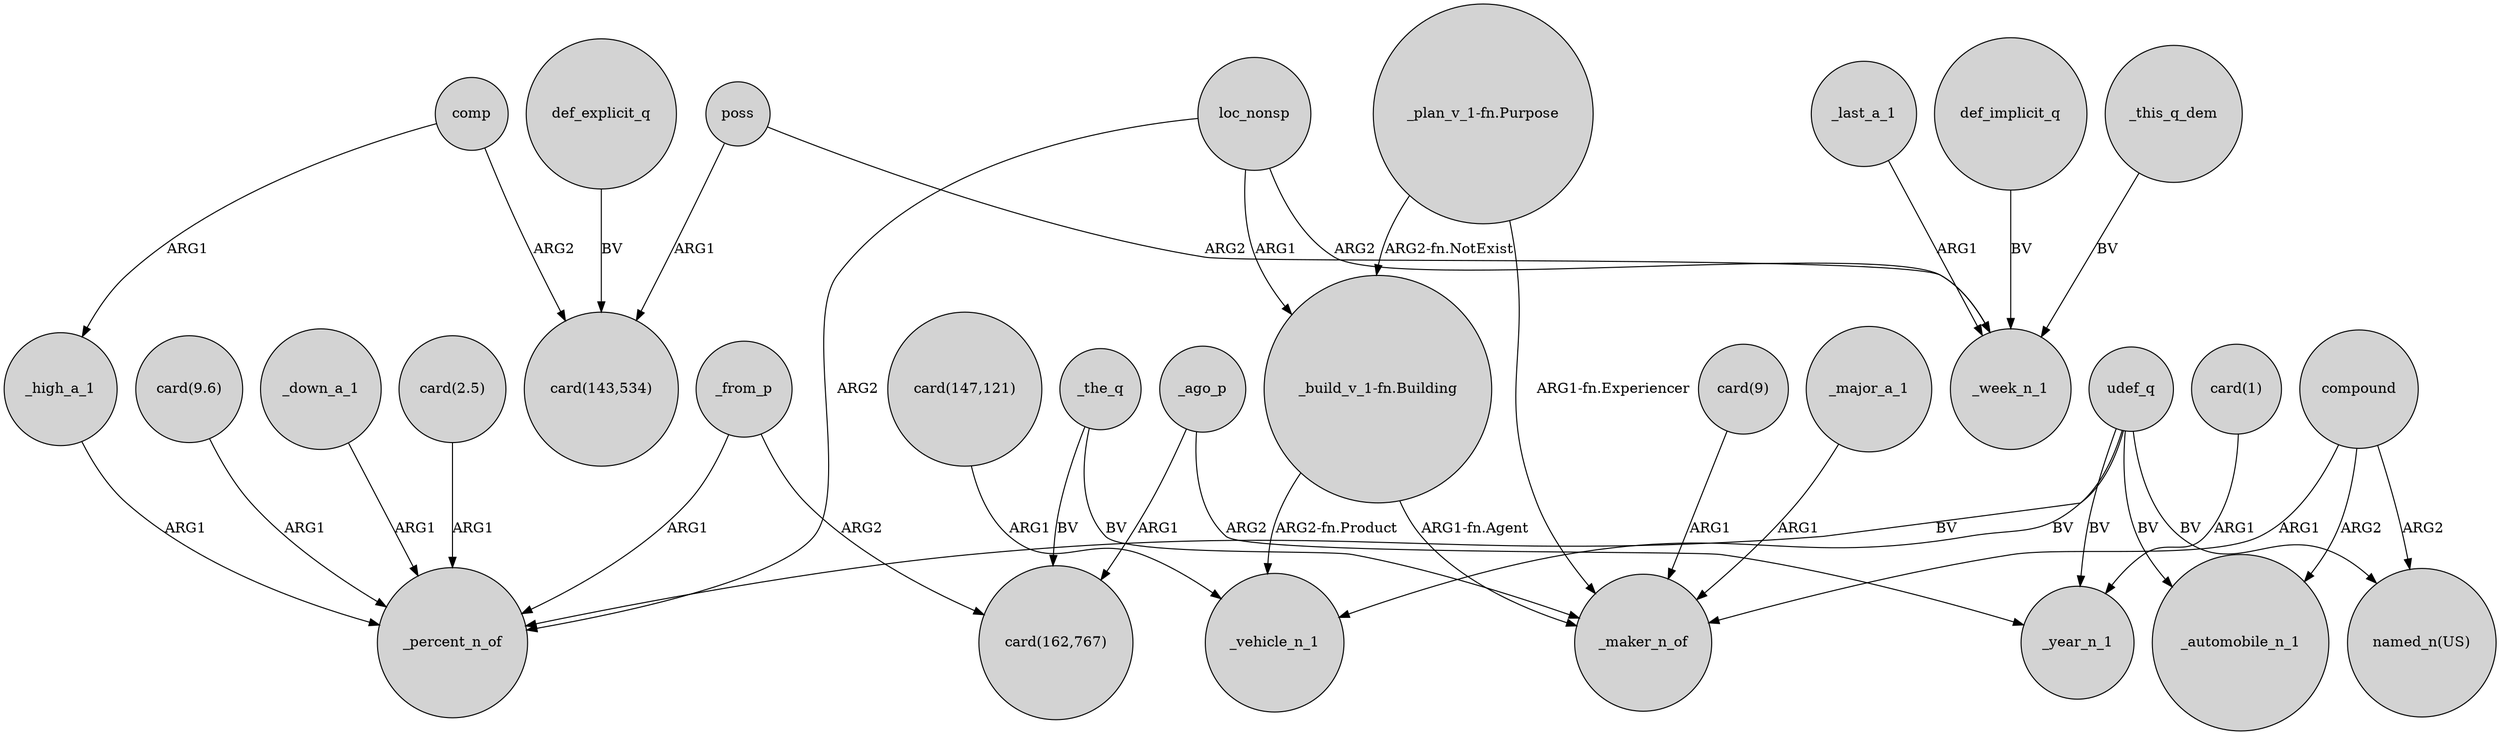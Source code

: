 digraph {
	node [shape=circle style=filled]
	"_build_v_1-fn.Building" -> _vehicle_n_1 [label="ARG2-fn.Product"]
	"card(9)" -> _maker_n_of [label=ARG1]
	loc_nonsp -> "_build_v_1-fn.Building" [label=ARG1]
	_high_a_1 -> _percent_n_of [label=ARG1]
	udef_q -> "named_n(US)" [label=BV]
	def_implicit_q -> _week_n_1 [label=BV]
	"_plan_v_1-fn.Purpose" -> _maker_n_of [label="ARG1-fn.Experiencer"]
	udef_q -> _automobile_n_1 [label=BV]
	def_explicit_q -> "card(143,534)" [label=BV]
	compound -> _maker_n_of [label=ARG1]
	_major_a_1 -> _maker_n_of [label=ARG1]
	comp -> _high_a_1 [label=ARG1]
	_the_q -> _maker_n_of [label=BV]
	compound -> "named_n(US)" [label=ARG2]
	udef_q -> _vehicle_n_1 [label=BV]
	"_build_v_1-fn.Building" -> _maker_n_of [label="ARG1-fn.Agent"]
	"card(147,121)" -> _vehicle_n_1 [label=ARG1]
	poss -> _week_n_1 [label=ARG2]
	"card(2.5)" -> _percent_n_of [label=ARG1]
	poss -> "card(143,534)" [label=ARG1]
	_this_q_dem -> _week_n_1 [label=BV]
	_ago_p -> _year_n_1 [label=ARG2]
	loc_nonsp -> _week_n_1 [label=ARG2]
	_from_p -> _percent_n_of [label=ARG1]
	comp -> "card(143,534)" [label=ARG2]
	compound -> _automobile_n_1 [label=ARG2]
	loc_nonsp -> _percent_n_of [label=ARG2]
	_from_p -> "card(162,767)" [label=ARG2]
	_the_q -> "card(162,767)" [label=BV]
	_last_a_1 -> _week_n_1 [label=ARG1]
	"card(9.6)" -> _percent_n_of [label=ARG1]
	"card(1)" -> _year_n_1 [label=ARG1]
	udef_q -> _year_n_1 [label=BV]
	_ago_p -> "card(162,767)" [label=ARG1]
	udef_q -> _percent_n_of [label=BV]
	"_plan_v_1-fn.Purpose" -> "_build_v_1-fn.Building" [label="ARG2-fn.NotExist"]
	_down_a_1 -> _percent_n_of [label=ARG1]
}
